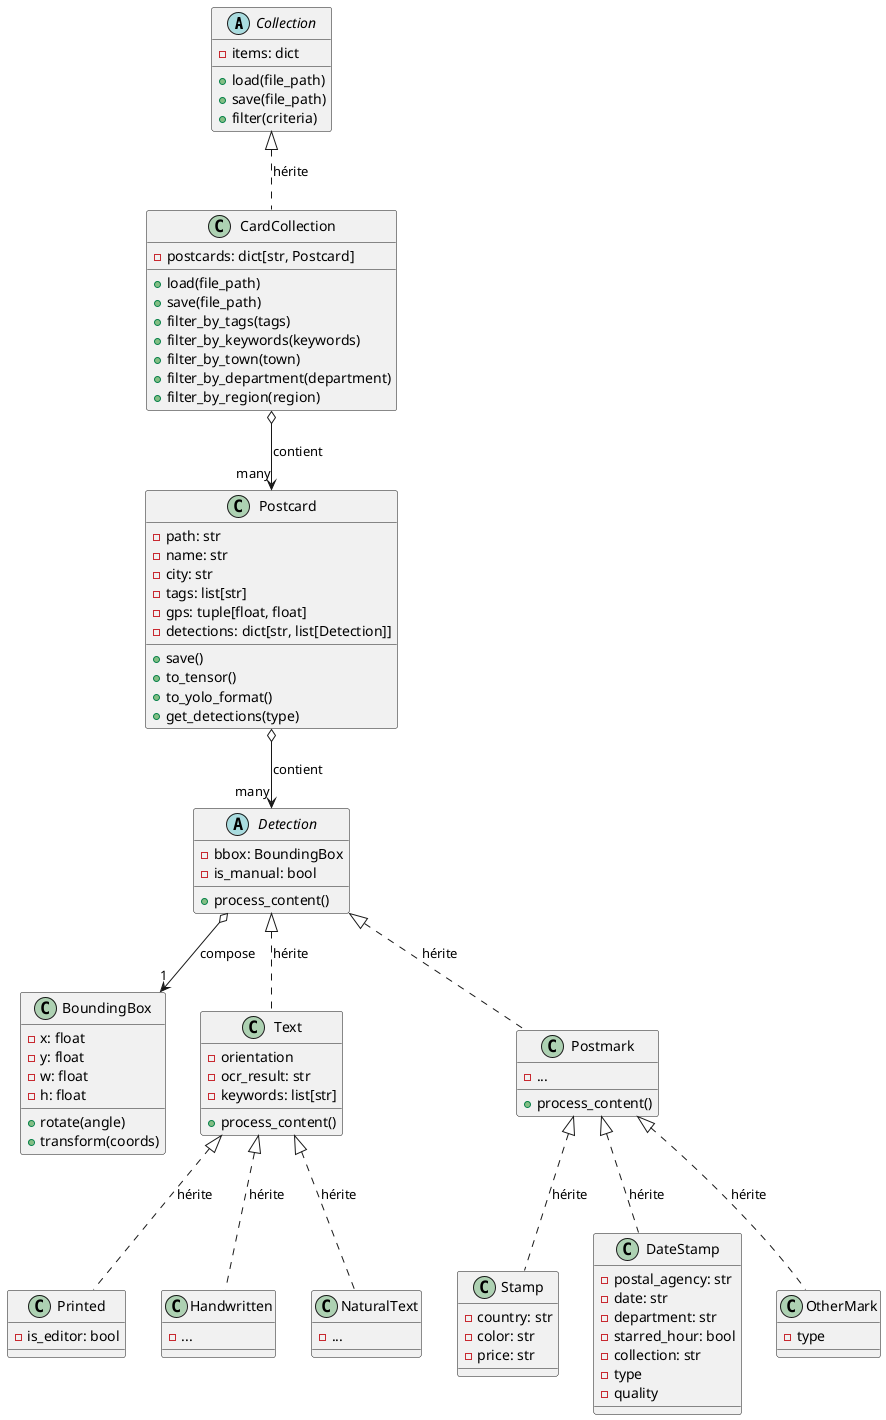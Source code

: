 @startuml
' Classes abstraites
abstract class Collection {
  - items: dict
  + load(file_path)
  + save(file_path)
  + filter(criteria)
}

class CardCollection {
  - postcards: dict[str, Postcard]
  + load(file_path)
  + save(file_path)
  + filter_by_tags(tags)
  + filter_by_keywords(keywords)
  + filter_by_town(town)
  + filter_by_department(department)
  + filter_by_region(region)
}

abstract class Detection {
  - bbox: BoundingBox
  - is_manual: bool
  + process_content()
}

' Classes concrètes
class Postcard {
  - path: str
  - name: str
  - city: str
  - tags: list[str]
  - gps: tuple[float, float]
  - detections: dict[str, list[Detection]]
  + save()
  + to_tensor()
  + to_yolo_format()
  + get_detections(type)
}

class BoundingBox {
  - x: float
  - y: float
  - w: float
  - h: float
  + rotate(angle)
  + transform(coords)
}

class Text {
  - orientation
  - ocr_result: str
  - keywords: list[str]
  + process_content()
}

class Postmark {
  - ...
  + process_content()
}

class Printed {
  - is_editor: bool
}

class Handwritten {
  - ...
}

class NaturalText {
  - ...
}

class Stamp {
  - country: str
  - color: str
  - price: str
}

class DateStamp {
  - postal_agency: str
  - date: str
  - department: str
  - starred_hour: bool
  - collection: str
  - type
  - quality
}

class OtherMark {
  - type
}


' Relations
Collection <|.. CardCollection : hérite
CardCollection o--> "many" Postcard : contient
Postcard o--> "many" Detection : contient
Detection o--> "1" BoundingBox : compose
Detection <|.. Text : hérite
Detection <|.. Postmark : hérite
Text <|.. Printed : hérite
Text <|.. Handwritten : hérite
Text <|.. NaturalText : hérite
Postmark <|.. Stamp : hérite
Postmark <|.. DateStamp : hérite
Postmark <|.. OtherMark : hérite
@enduml